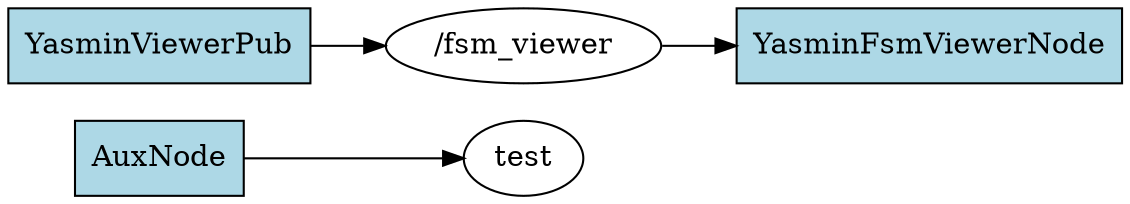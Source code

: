 digraph ROS2_Computation_Graph {
  rankdir=LR;
  node [shape=box, style=filled, fillcolor=lightgray];
  "test" [shape=ellipse, fillcolor=white];
  "AuxNode" -> "test";
  "/fsm_viewer" [shape=ellipse, fillcolor=white];
  "YasminViewerPub" -> "/fsm_viewer";
  "/fsm_viewer" -> "YasminFsmViewerNode";
  "YasminViewerPub" [shape=box, fillcolor=lightblue];
  "AuxNode" [shape=box, fillcolor=lightblue];
  "YasminFsmViewerNode" [shape=box, fillcolor=lightblue];
}
